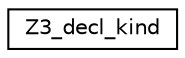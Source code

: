 digraph "Graphical Class Hierarchy"
{
  edge [fontname="Helvetica",fontsize="10",labelfontname="Helvetica",labelfontsize="10"];
  node [fontname="Helvetica",fontsize="10",shape=record];
  rankdir="LR";
  Node1 [label="Z3_decl_kind",height=0.2,width=0.4,color="black", fillcolor="white", style="filled",URL="$enumcom_1_1microsoft_1_1z3_1_1enumerations_1_1_z3__decl__kind.html"];
}

